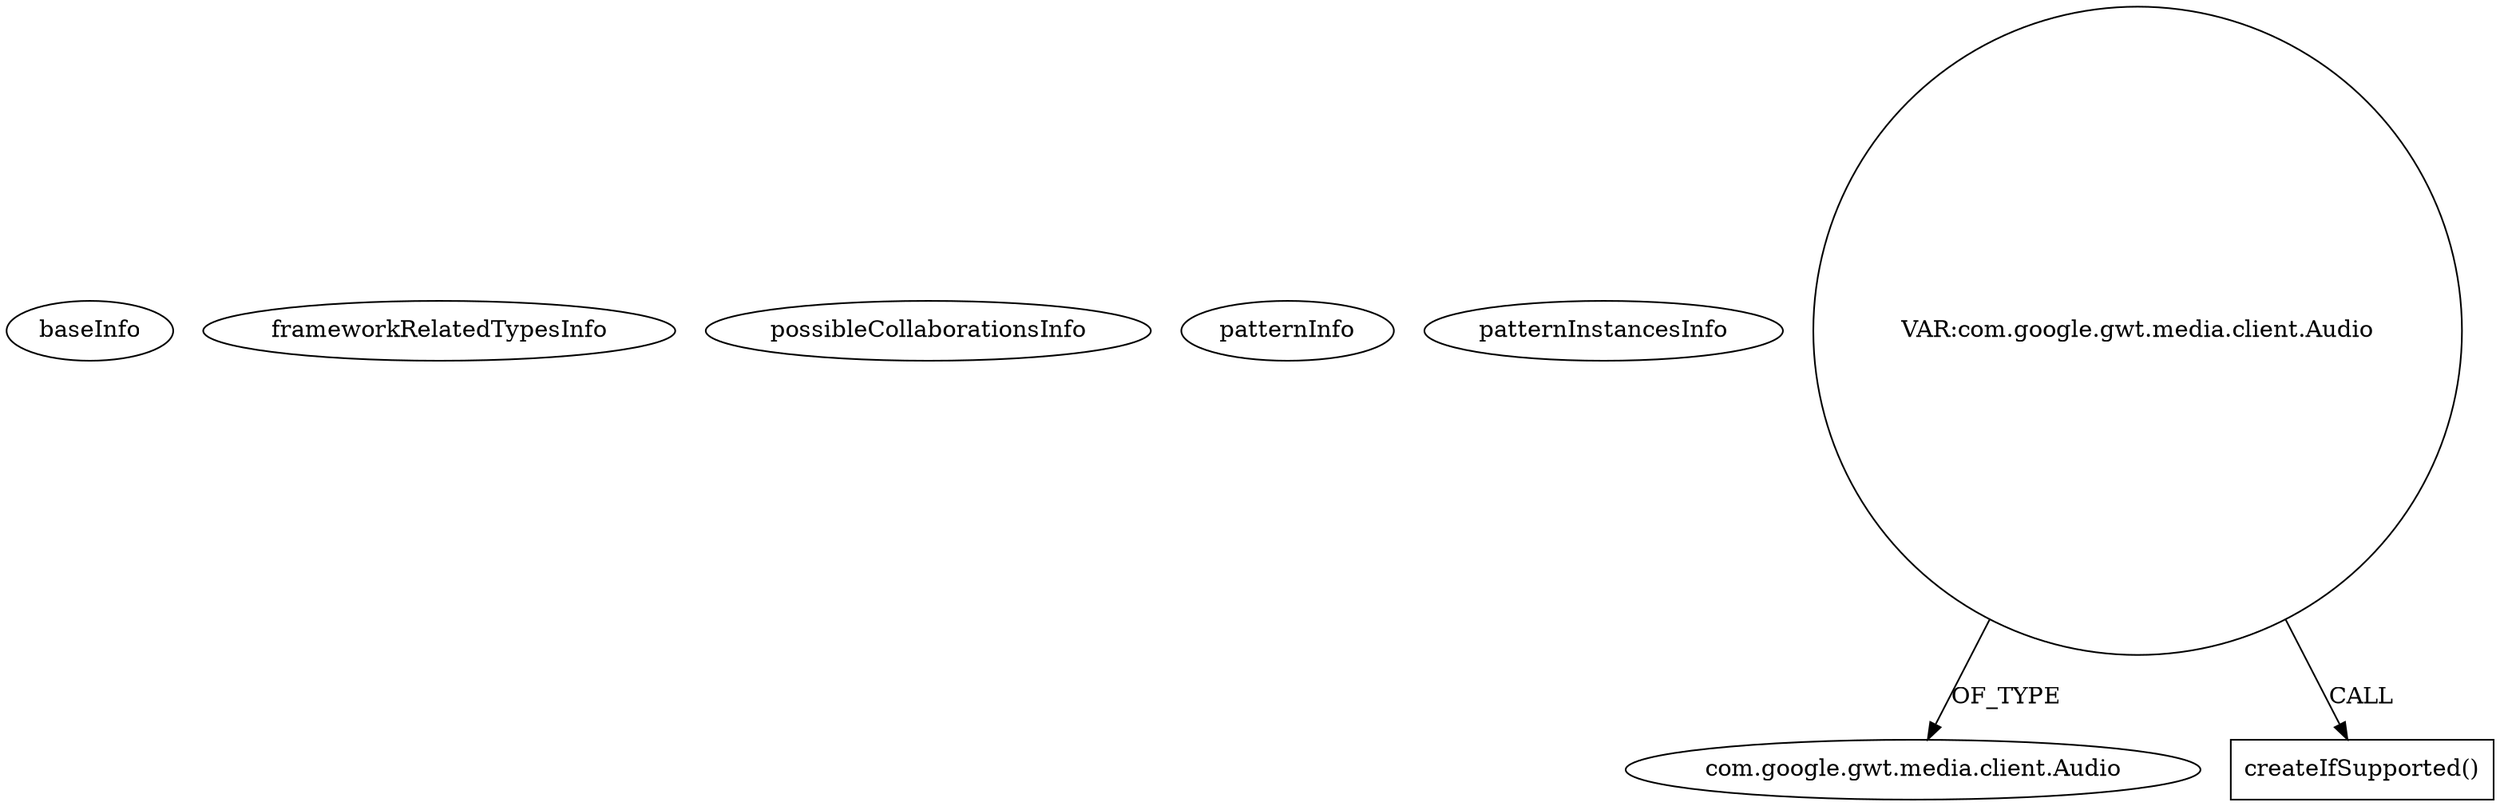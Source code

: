 digraph {
baseInfo[graphId=1897,category="pattern",isAnonymous=false,possibleRelation=false]
frameworkRelatedTypesInfo[]
possibleCollaborationsInfo[]
patternInfo[frequency=2.0,patternRootClient=null]
patternInstancesInfo[0="akjava-GWTRecorderjs~/akjava-GWTRecorderjs/GWTRecorderjs-master/src/com/akjava/gwt/recorder/client/GWTRecorder.java~void onModuleLoad()~643",1="akjava-GWTRecorderjs~/akjava-GWTRecorderjs/GWTRecorderjs-master/src/com/akjava/gwt/recorder/client/GWTRecorder.java~GWTRecorder~639"]
9[label="com.google.gwt.media.client.Audio",vertexType="FRAMEWORK_CLASS_TYPE",isFrameworkType=false]
7[label="VAR:com.google.gwt.media.client.Audio",vertexType="VARIABLE_EXPRESION",isFrameworkType=false,shape=circle]
8[label="createIfSupported()",vertexType="INSIDE_CALL",isFrameworkType=false,shape=box]
7->9[label="OF_TYPE"]
7->8[label="CALL"]
}
